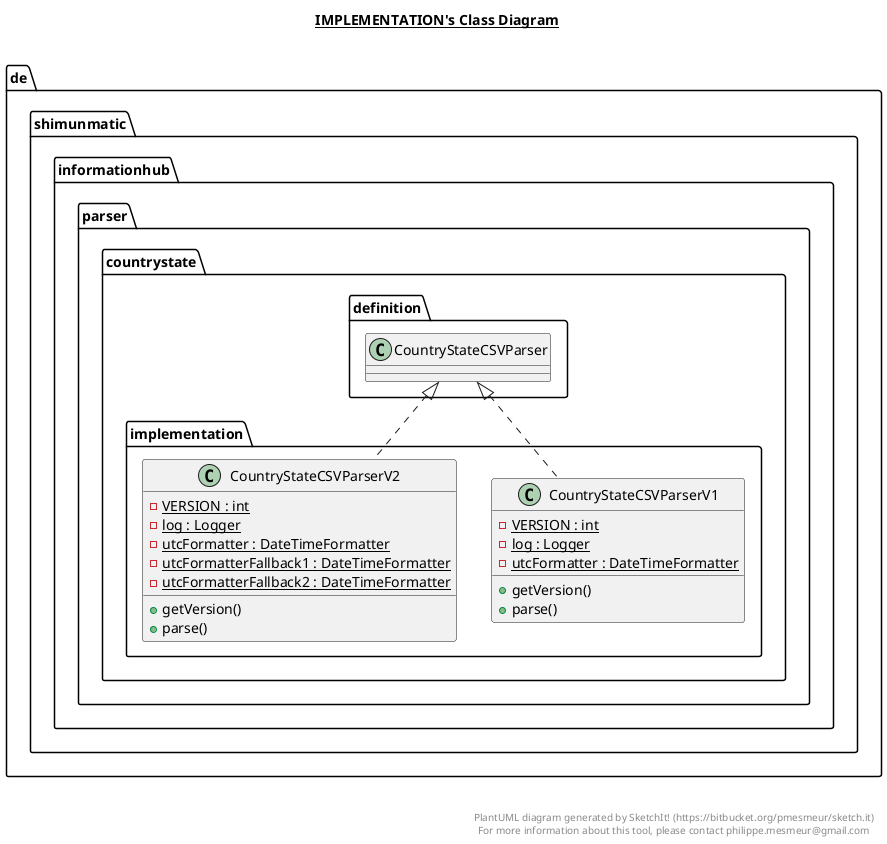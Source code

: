 @startuml

title __IMPLEMENTATION's Class Diagram__\n

  namespace de.shimunmatic.informationhub {
    namespace parser.countrystate {
      namespace implementation {
        class de.shimunmatic.informationhub.parser.countrystate.implementation.CountryStateCSVParserV1 {
            {static} - VERSION : int
            {static} - log : Logger
            {static} - utcFormatter : DateTimeFormatter
            + getVersion()
            + parse()
        }
      }
    }
  }
  

  namespace de.shimunmatic.informationhub {
    namespace parser.countrystate {
      namespace implementation {
        class de.shimunmatic.informationhub.parser.countrystate.implementation.CountryStateCSVParserV2 {
            {static} - VERSION : int
            {static} - log : Logger
            {static} - utcFormatter : DateTimeFormatter
            {static} - utcFormatterFallback1 : DateTimeFormatter
            {static} - utcFormatterFallback2 : DateTimeFormatter
            + getVersion()
            + parse()
        }
      }
    }
  }
  

  de.shimunmatic.informationhub.parser.countrystate.implementation.CountryStateCSVParserV1 .up.|> de.shimunmatic.informationhub.parser.countrystate.definition.CountryStateCSVParser
  de.shimunmatic.informationhub.parser.countrystate.implementation.CountryStateCSVParserV2 .up.|> de.shimunmatic.informationhub.parser.countrystate.definition.CountryStateCSVParser


right footer


PlantUML diagram generated by SketchIt! (https://bitbucket.org/pmesmeur/sketch.it)
For more information about this tool, please contact philippe.mesmeur@gmail.com
endfooter

@enduml
